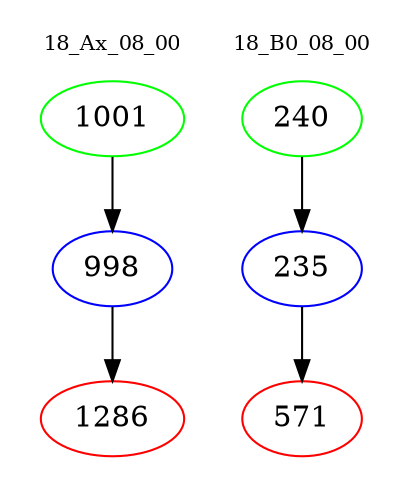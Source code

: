 digraph{
subgraph cluster_0 {
color = white
label = "18_Ax_08_00";
fontsize=10;
T0_1001 [label="1001", color="green"]
T0_1001 -> T0_998 [color="black"]
T0_998 [label="998", color="blue"]
T0_998 -> T0_1286 [color="black"]
T0_1286 [label="1286", color="red"]
}
subgraph cluster_1 {
color = white
label = "18_B0_08_00";
fontsize=10;
T1_240 [label="240", color="green"]
T1_240 -> T1_235 [color="black"]
T1_235 [label="235", color="blue"]
T1_235 -> T1_571 [color="black"]
T1_571 [label="571", color="red"]
}
}
